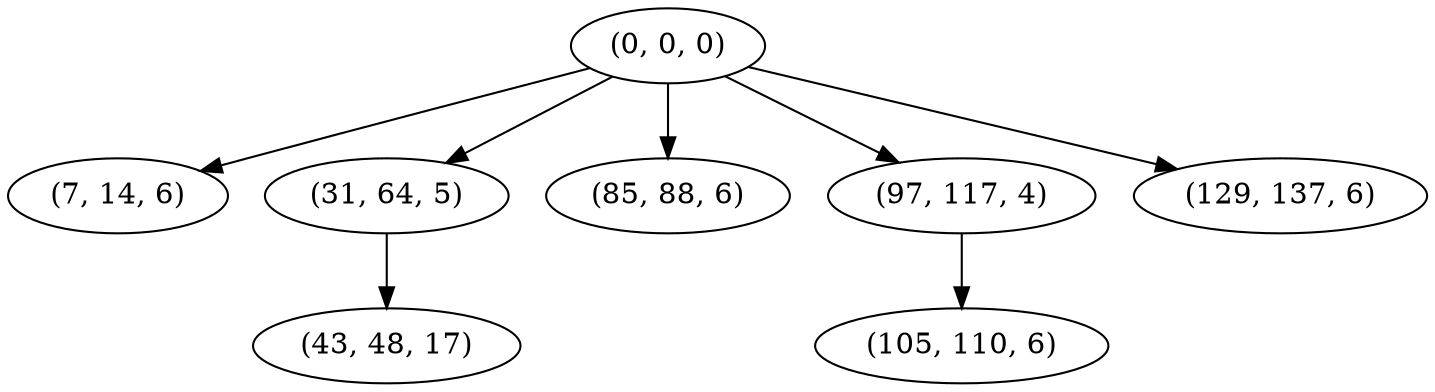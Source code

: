 digraph tree {
    "(0, 0, 0)";
    "(7, 14, 6)";
    "(31, 64, 5)";
    "(43, 48, 17)";
    "(85, 88, 6)";
    "(97, 117, 4)";
    "(105, 110, 6)";
    "(129, 137, 6)";
    "(0, 0, 0)" -> "(7, 14, 6)";
    "(0, 0, 0)" -> "(31, 64, 5)";
    "(0, 0, 0)" -> "(85, 88, 6)";
    "(0, 0, 0)" -> "(97, 117, 4)";
    "(0, 0, 0)" -> "(129, 137, 6)";
    "(31, 64, 5)" -> "(43, 48, 17)";
    "(97, 117, 4)" -> "(105, 110, 6)";
}
